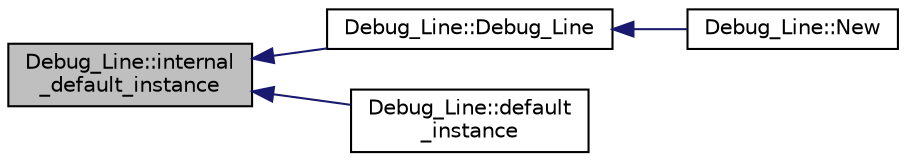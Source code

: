 digraph "Debug_Line::internal_default_instance"
{
 // INTERACTIVE_SVG=YES
  edge [fontname="Helvetica",fontsize="10",labelfontname="Helvetica",labelfontsize="10"];
  node [fontname="Helvetica",fontsize="10",shape=record];
  rankdir="LR";
  Node1 [label="Debug_Line::internal\l_default_instance",height=0.2,width=0.4,color="black", fillcolor="grey75", style="filled", fontcolor="black"];
  Node1 -> Node2 [dir="back",color="midnightblue",fontsize="10",style="solid",fontname="Helvetica"];
  Node2 [label="Debug_Line::Debug_Line",height=0.2,width=0.4,color="black", fillcolor="white", style="filled",URL="$d0/d2a/class_debug___line.html#a791ef8b81a65417a1f9d58c9d13c2e4e"];
  Node2 -> Node3 [dir="back",color="midnightblue",fontsize="10",style="solid",fontname="Helvetica"];
  Node3 [label="Debug_Line::New",height=0.2,width=0.4,color="black", fillcolor="white", style="filled",URL="$d0/d2a/class_debug___line.html#aa1b0bc25c3ff8b72914f7f74d15fb501"];
  Node1 -> Node4 [dir="back",color="midnightblue",fontsize="10",style="solid",fontname="Helvetica"];
  Node4 [label="Debug_Line::default\l_instance",height=0.2,width=0.4,color="black", fillcolor="white", style="filled",URL="$d0/d2a/class_debug___line.html#a460aa6702a2eaf467e11dfd45e96502c"];
}
